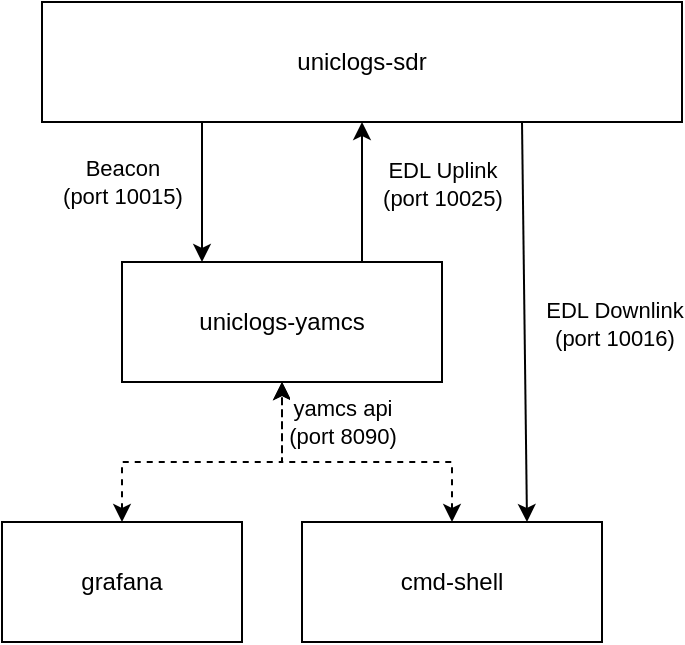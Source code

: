 <mxfile version="15.7.3" type="device"><diagram id="FkvmvaKM8GW2iYJLOqM9" name="Page-1"><mxGraphModel dx="669" dy="404" grid="1" gridSize="10" guides="1" tooltips="1" connect="1" arrows="1" fold="1" page="0" pageScale="1" pageWidth="850" pageHeight="1100" math="0" shadow="0"><root><mxCell id="0"/><mxCell id="1" parent="0"/><mxCell id="pMuraK3EphatfSf_acge-1" value="uniclogs-sdr" style="rounded=0;whiteSpace=wrap;html=1;" parent="1" vertex="1"><mxGeometry x="170" y="50" width="320" height="60" as="geometry"/></mxCell><mxCell id="pMuraK3EphatfSf_acge-2" value="uniclogs-yamcs" style="rounded=0;whiteSpace=wrap;html=1;" parent="1" vertex="1"><mxGeometry x="210" y="180" width="160" height="60" as="geometry"/></mxCell><mxCell id="pMuraK3EphatfSf_acge-15" value="" style="edgeStyle=orthogonalEdgeStyle;rounded=0;orthogonalLoop=1;jettySize=auto;html=1;dashed=1;exitX=0.5;exitY=0;exitDx=0;exitDy=0;startArrow=classic;startFill=1;" parent="1" source="pMuraK3EphatfSf_acge-3" target="pMuraK3EphatfSf_acge-2" edge="1"><mxGeometry relative="1" as="geometry"><Array as="points"><mxPoint x="375" y="280"/><mxPoint x="290" y="280"/></Array></mxGeometry></mxCell><mxCell id="pMuraK3EphatfSf_acge-3" value="cmd-shell" style="rounded=0;whiteSpace=wrap;html=1;" parent="1" vertex="1"><mxGeometry x="300" y="310" width="150" height="60" as="geometry"/></mxCell><mxCell id="pMuraK3EphatfSf_acge-6" value="" style="endArrow=classic;html=1;rounded=0;exitX=0.75;exitY=1;exitDx=0;exitDy=0;entryX=0.75;entryY=0;entryDx=0;entryDy=0;" parent="1" source="pMuraK3EphatfSf_acge-1" target="pMuraK3EphatfSf_acge-3" edge="1"><mxGeometry width="50" height="50" relative="1" as="geometry"><mxPoint x="400" y="460" as="sourcePoint"/><mxPoint x="450" y="390" as="targetPoint"/></mxGeometry></mxCell><mxCell id="pMuraK3EphatfSf_acge-9" value="EDL Downlink&lt;br&gt;(port 10016)" style="edgeLabel;html=1;align=center;verticalAlign=middle;resizable=0;points=[];" parent="pMuraK3EphatfSf_acge-6" vertex="1" connectable="0"><mxGeometry x="0.111" y="2" relative="1" as="geometry"><mxPoint x="42" y="-10" as="offset"/></mxGeometry></mxCell><mxCell id="pMuraK3EphatfSf_acge-7" value="" style="endArrow=classic;html=1;rounded=0;exitX=0.75;exitY=0;exitDx=0;exitDy=0;entryX=0.5;entryY=1;entryDx=0;entryDy=0;" parent="1" source="pMuraK3EphatfSf_acge-2" target="pMuraK3EphatfSf_acge-1" edge="1"><mxGeometry width="50" height="50" relative="1" as="geometry"><mxPoint x="400" y="460" as="sourcePoint"/><mxPoint x="450" y="410" as="targetPoint"/></mxGeometry></mxCell><mxCell id="pMuraK3EphatfSf_acge-10" value="EDL Uplink&lt;br&gt;(port 10025)" style="edgeLabel;html=1;align=center;verticalAlign=middle;resizable=0;points=[];" parent="pMuraK3EphatfSf_acge-7" vertex="1" connectable="0"><mxGeometry x="0.446" y="-2" relative="1" as="geometry"><mxPoint x="38" y="11" as="offset"/></mxGeometry></mxCell><mxCell id="pMuraK3EphatfSf_acge-8" value="" style="endArrow=classic;html=1;rounded=0;exitX=0.25;exitY=1;exitDx=0;exitDy=0;entryX=0.25;entryY=0;entryDx=0;entryDy=0;" parent="1" source="pMuraK3EphatfSf_acge-1" target="pMuraK3EphatfSf_acge-2" edge="1"><mxGeometry width="50" height="50" relative="1" as="geometry"><mxPoint x="400" y="460" as="sourcePoint"/><mxPoint x="450" y="410" as="targetPoint"/></mxGeometry></mxCell><mxCell id="pMuraK3EphatfSf_acge-11" value="Beacon&lt;br&gt;(port 10015)" style="edgeLabel;html=1;align=center;verticalAlign=middle;resizable=0;points=[];" parent="pMuraK3EphatfSf_acge-8" vertex="1" connectable="0"><mxGeometry x="-0.398" y="2" relative="1" as="geometry"><mxPoint x="-42" y="9" as="offset"/></mxGeometry></mxCell><mxCell id="pMuraK3EphatfSf_acge-14" value="" style="edgeStyle=orthogonalEdgeStyle;rounded=0;orthogonalLoop=1;jettySize=auto;html=1;dashed=1;entryX=0.5;entryY=1;entryDx=0;entryDy=0;startArrow=classic;startFill=1;exitX=0.5;exitY=0;exitDx=0;exitDy=0;" parent="1" source="pMuraK3EphatfSf_acge-13" target="pMuraK3EphatfSf_acge-2" edge="1"><mxGeometry relative="1" as="geometry"><Array as="points"><mxPoint x="210" y="280"/><mxPoint x="290" y="280"/></Array></mxGeometry></mxCell><mxCell id="pMuraK3EphatfSf_acge-16" value="yamcs api&lt;br&gt;(port 8090)" style="edgeLabel;html=1;align=center;verticalAlign=middle;resizable=0;points=[];" parent="pMuraK3EphatfSf_acge-14" vertex="1" connectable="0"><mxGeometry x="0.634" relative="1" as="geometry"><mxPoint x="30" y="-8" as="offset"/></mxGeometry></mxCell><mxCell id="pMuraK3EphatfSf_acge-13" value="grafana" style="rounded=0;whiteSpace=wrap;html=1;" parent="1" vertex="1"><mxGeometry x="150" y="310" width="120" height="60" as="geometry"/></mxCell></root></mxGraphModel></diagram></mxfile>